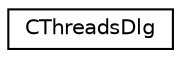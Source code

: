 digraph G
{
  edge [fontname="Helvetica",fontsize="10",labelfontname="Helvetica",labelfontsize="10"];
  node [fontname="Helvetica",fontsize="10",shape=record];
  rankdir="LR";
  Node1 [label="CThreadsDlg",height=0.2,width=0.4,color="black", fillcolor="white", style="filled",URL="$class_c_threads_dlg.html"];
}
